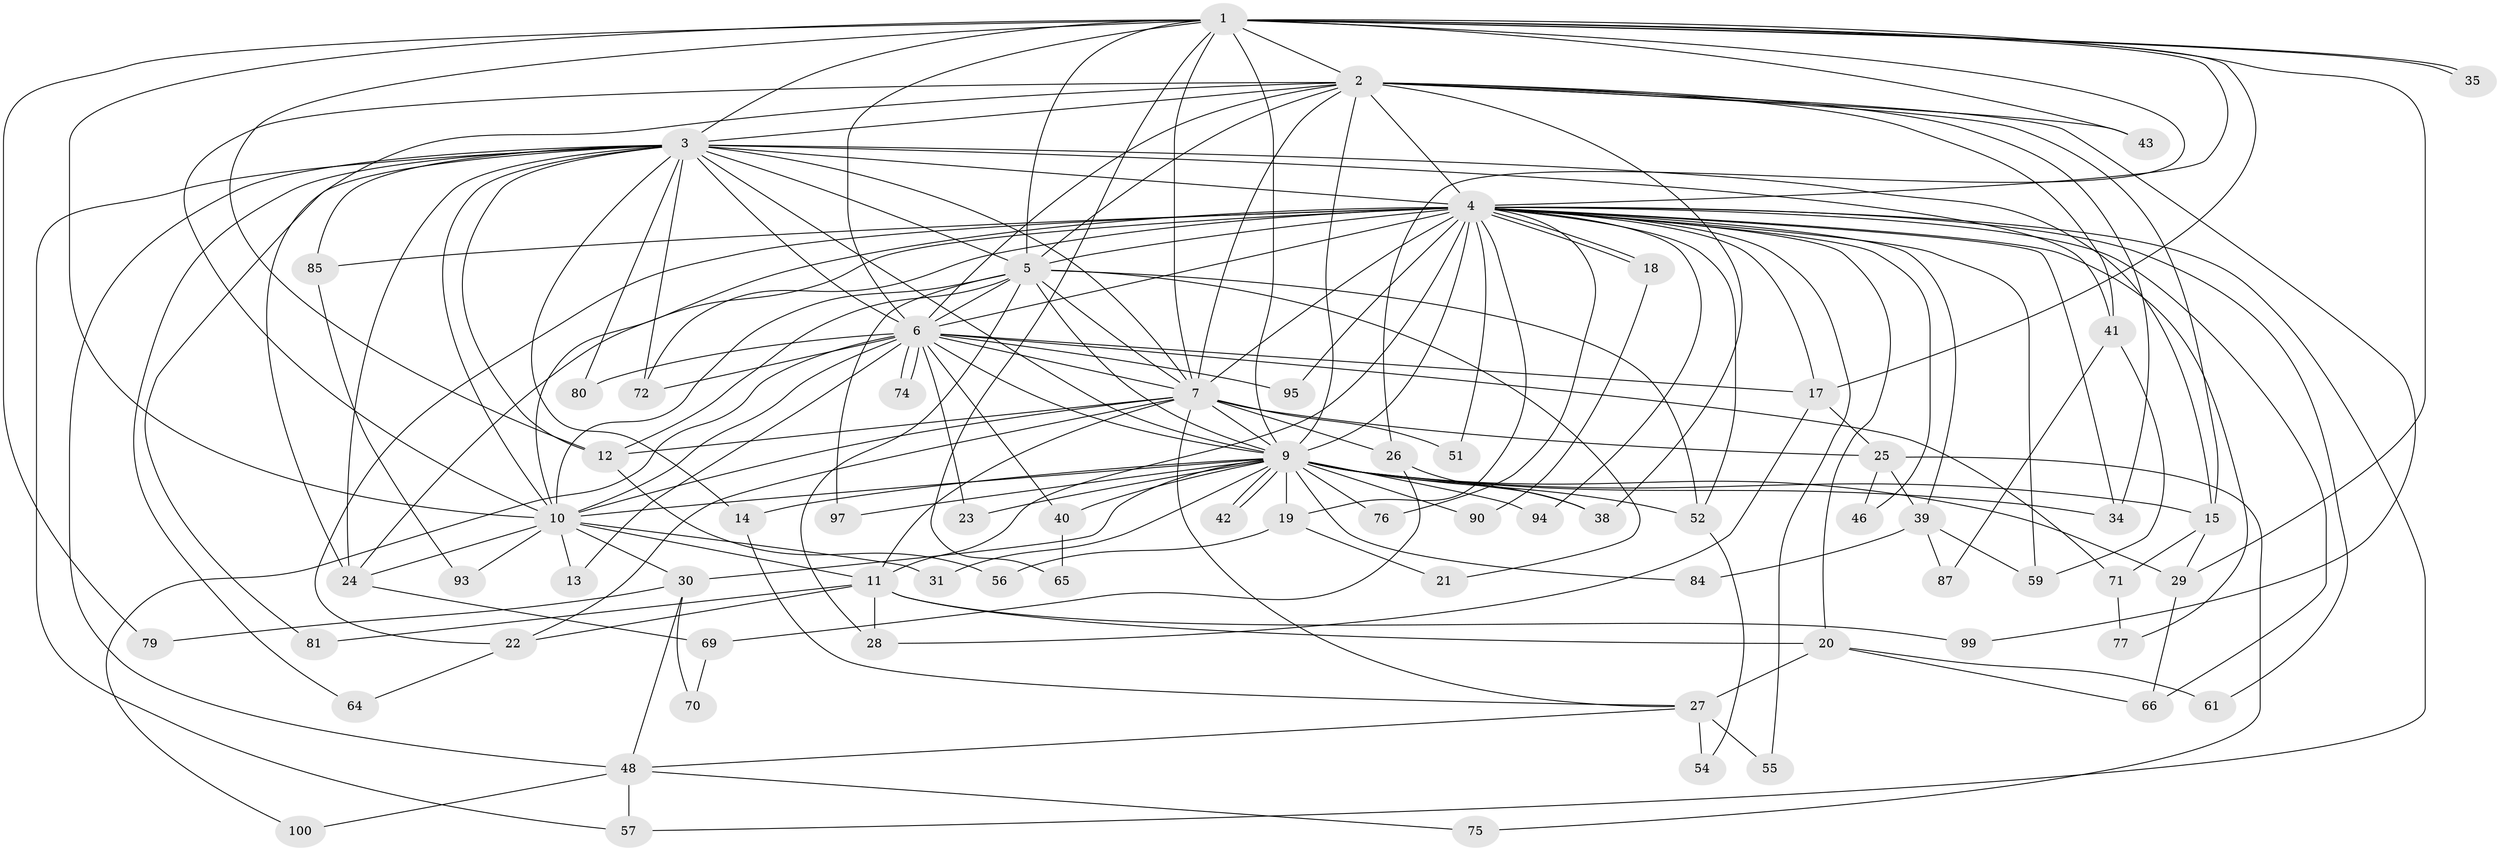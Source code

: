 // original degree distribution, {20: 0.01, 15: 0.02, 21: 0.01, 25: 0.01, 13: 0.01, 22: 0.01, 18: 0.02, 27: 0.01, 8: 0.01, 5: 0.03, 2: 0.54, 3: 0.17, 6: 0.04, 4: 0.09, 7: 0.02}
// Generated by graph-tools (version 1.1) at 2025/38/02/21/25 10:38:53]
// undirected, 71 vertices, 179 edges
graph export_dot {
graph [start="1"]
  node [color=gray90,style=filled];
  1 [super="+50"];
  2 [super="+58"];
  3 [super="+32"];
  4 [super="+8"];
  5 [super="+67"];
  6 [super="+37"];
  7 [super="+91"];
  9 [super="+45"];
  10 [super="+60"];
  11 [super="+16"];
  12 [super="+36"];
  13;
  14 [super="+63"];
  15 [super="+44"];
  17 [super="+49"];
  18;
  19;
  20 [super="+98"];
  21;
  22 [super="+53"];
  23;
  24 [super="+96"];
  25 [super="+89"];
  26;
  27 [super="+78"];
  28 [super="+47"];
  29 [super="+88"];
  30 [super="+33"];
  31;
  34 [super="+62"];
  35;
  38 [super="+82"];
  39 [super="+83"];
  40;
  41;
  42;
  43;
  46;
  48 [super="+73"];
  51;
  52 [super="+68"];
  54;
  55;
  56;
  57;
  59;
  61;
  64;
  65;
  66 [super="+86"];
  69;
  70;
  71;
  72 [super="+92"];
  74;
  75;
  76;
  77;
  79;
  80;
  81;
  84;
  85;
  87;
  90;
  93;
  94;
  95;
  97;
  99;
  100;
  1 -- 2;
  1 -- 3;
  1 -- 4 [weight=2];
  1 -- 5;
  1 -- 6 [weight=2];
  1 -- 7 [weight=2];
  1 -- 9;
  1 -- 10;
  1 -- 12;
  1 -- 17;
  1 -- 26;
  1 -- 29;
  1 -- 35;
  1 -- 35;
  1 -- 43;
  1 -- 65;
  1 -- 79;
  2 -- 3;
  2 -- 4 [weight=2];
  2 -- 5;
  2 -- 6;
  2 -- 7;
  2 -- 9;
  2 -- 10;
  2 -- 34;
  2 -- 41;
  2 -- 43;
  2 -- 99;
  2 -- 15;
  2 -- 24;
  2 -- 38;
  3 -- 4 [weight=2];
  3 -- 5;
  3 -- 6;
  3 -- 7 [weight=2];
  3 -- 9;
  3 -- 10;
  3 -- 14;
  3 -- 15;
  3 -- 24;
  3 -- 48;
  3 -- 57;
  3 -- 64;
  3 -- 80;
  3 -- 81;
  3 -- 85;
  3 -- 41;
  3 -- 72;
  3 -- 12;
  4 -- 5 [weight=2];
  4 -- 6 [weight=2];
  4 -- 7 [weight=2];
  4 -- 9 [weight=3];
  4 -- 10 [weight=2];
  4 -- 18;
  4 -- 18;
  4 -- 20;
  4 -- 24;
  4 -- 34;
  4 -- 46;
  4 -- 51;
  4 -- 52;
  4 -- 57;
  4 -- 59;
  4 -- 66;
  4 -- 77;
  4 -- 95;
  4 -- 72;
  4 -- 76;
  4 -- 19;
  4 -- 85;
  4 -- 22;
  4 -- 94;
  4 -- 39;
  4 -- 55;
  4 -- 61;
  4 -- 17;
  4 -- 11;
  5 -- 6;
  5 -- 7;
  5 -- 9;
  5 -- 10;
  5 -- 21;
  5 -- 28;
  5 -- 97;
  5 -- 12;
  5 -- 52;
  6 -- 7;
  6 -- 9;
  6 -- 10;
  6 -- 13;
  6 -- 17 [weight=2];
  6 -- 23;
  6 -- 40;
  6 -- 71;
  6 -- 72;
  6 -- 74;
  6 -- 74;
  6 -- 80;
  6 -- 95;
  6 -- 100;
  7 -- 9;
  7 -- 10;
  7 -- 11;
  7 -- 12;
  7 -- 22;
  7 -- 25;
  7 -- 26;
  7 -- 27;
  7 -- 51;
  9 -- 10;
  9 -- 14;
  9 -- 15 [weight=2];
  9 -- 19;
  9 -- 23;
  9 -- 29;
  9 -- 30;
  9 -- 31;
  9 -- 38;
  9 -- 40;
  9 -- 42;
  9 -- 42;
  9 -- 52;
  9 -- 84;
  9 -- 90;
  9 -- 97;
  9 -- 94;
  9 -- 76;
  9 -- 34;
  10 -- 11;
  10 -- 13;
  10 -- 30;
  10 -- 31;
  10 -- 93;
  10 -- 24;
  11 -- 20;
  11 -- 28;
  11 -- 81;
  11 -- 99;
  11 -- 22;
  12 -- 56;
  14 -- 27;
  15 -- 71;
  15 -- 29;
  17 -- 25;
  17 -- 28;
  18 -- 90;
  19 -- 21;
  19 -- 56;
  20 -- 27 [weight=2];
  20 -- 61;
  20 -- 66;
  22 -- 64;
  24 -- 69;
  25 -- 39;
  25 -- 46;
  25 -- 75;
  26 -- 38;
  26 -- 69;
  27 -- 54;
  27 -- 55;
  27 -- 48;
  29 -- 66;
  30 -- 70;
  30 -- 48;
  30 -- 79;
  39 -- 87;
  39 -- 59;
  39 -- 84;
  40 -- 65;
  41 -- 59;
  41 -- 87;
  48 -- 75;
  48 -- 100;
  48 -- 57;
  52 -- 54;
  69 -- 70;
  71 -- 77;
  85 -- 93;
}
